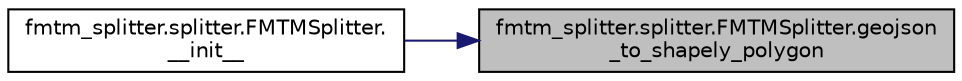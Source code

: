 digraph "fmtm_splitter.splitter.FMTMSplitter.geojson_to_shapely_polygon"
{
 // LATEX_PDF_SIZE
  edge [fontname="Helvetica",fontsize="10",labelfontname="Helvetica",labelfontsize="10"];
  node [fontname="Helvetica",fontsize="10",shape=record];
  rankdir="RL";
  Node1 [label="fmtm_splitter.splitter.FMTMSplitter.geojson\l_to_shapely_polygon",height=0.2,width=0.4,color="black", fillcolor="grey75", style="filled", fontcolor="black",tooltip=" "];
  Node1 -> Node2 [dir="back",color="midnightblue",fontsize="10",style="solid",fontname="Helvetica"];
  Node2 [label="fmtm_splitter.splitter.FMTMSplitter.\l__init__",height=0.2,width=0.4,color="black", fillcolor="white", style="filled",URL="$classfmtm__splitter_1_1splitter_1_1FMTMSplitter.html#a227b7c1ae067cc7f4e5e4f692ed4c39e",tooltip=" "];
}
